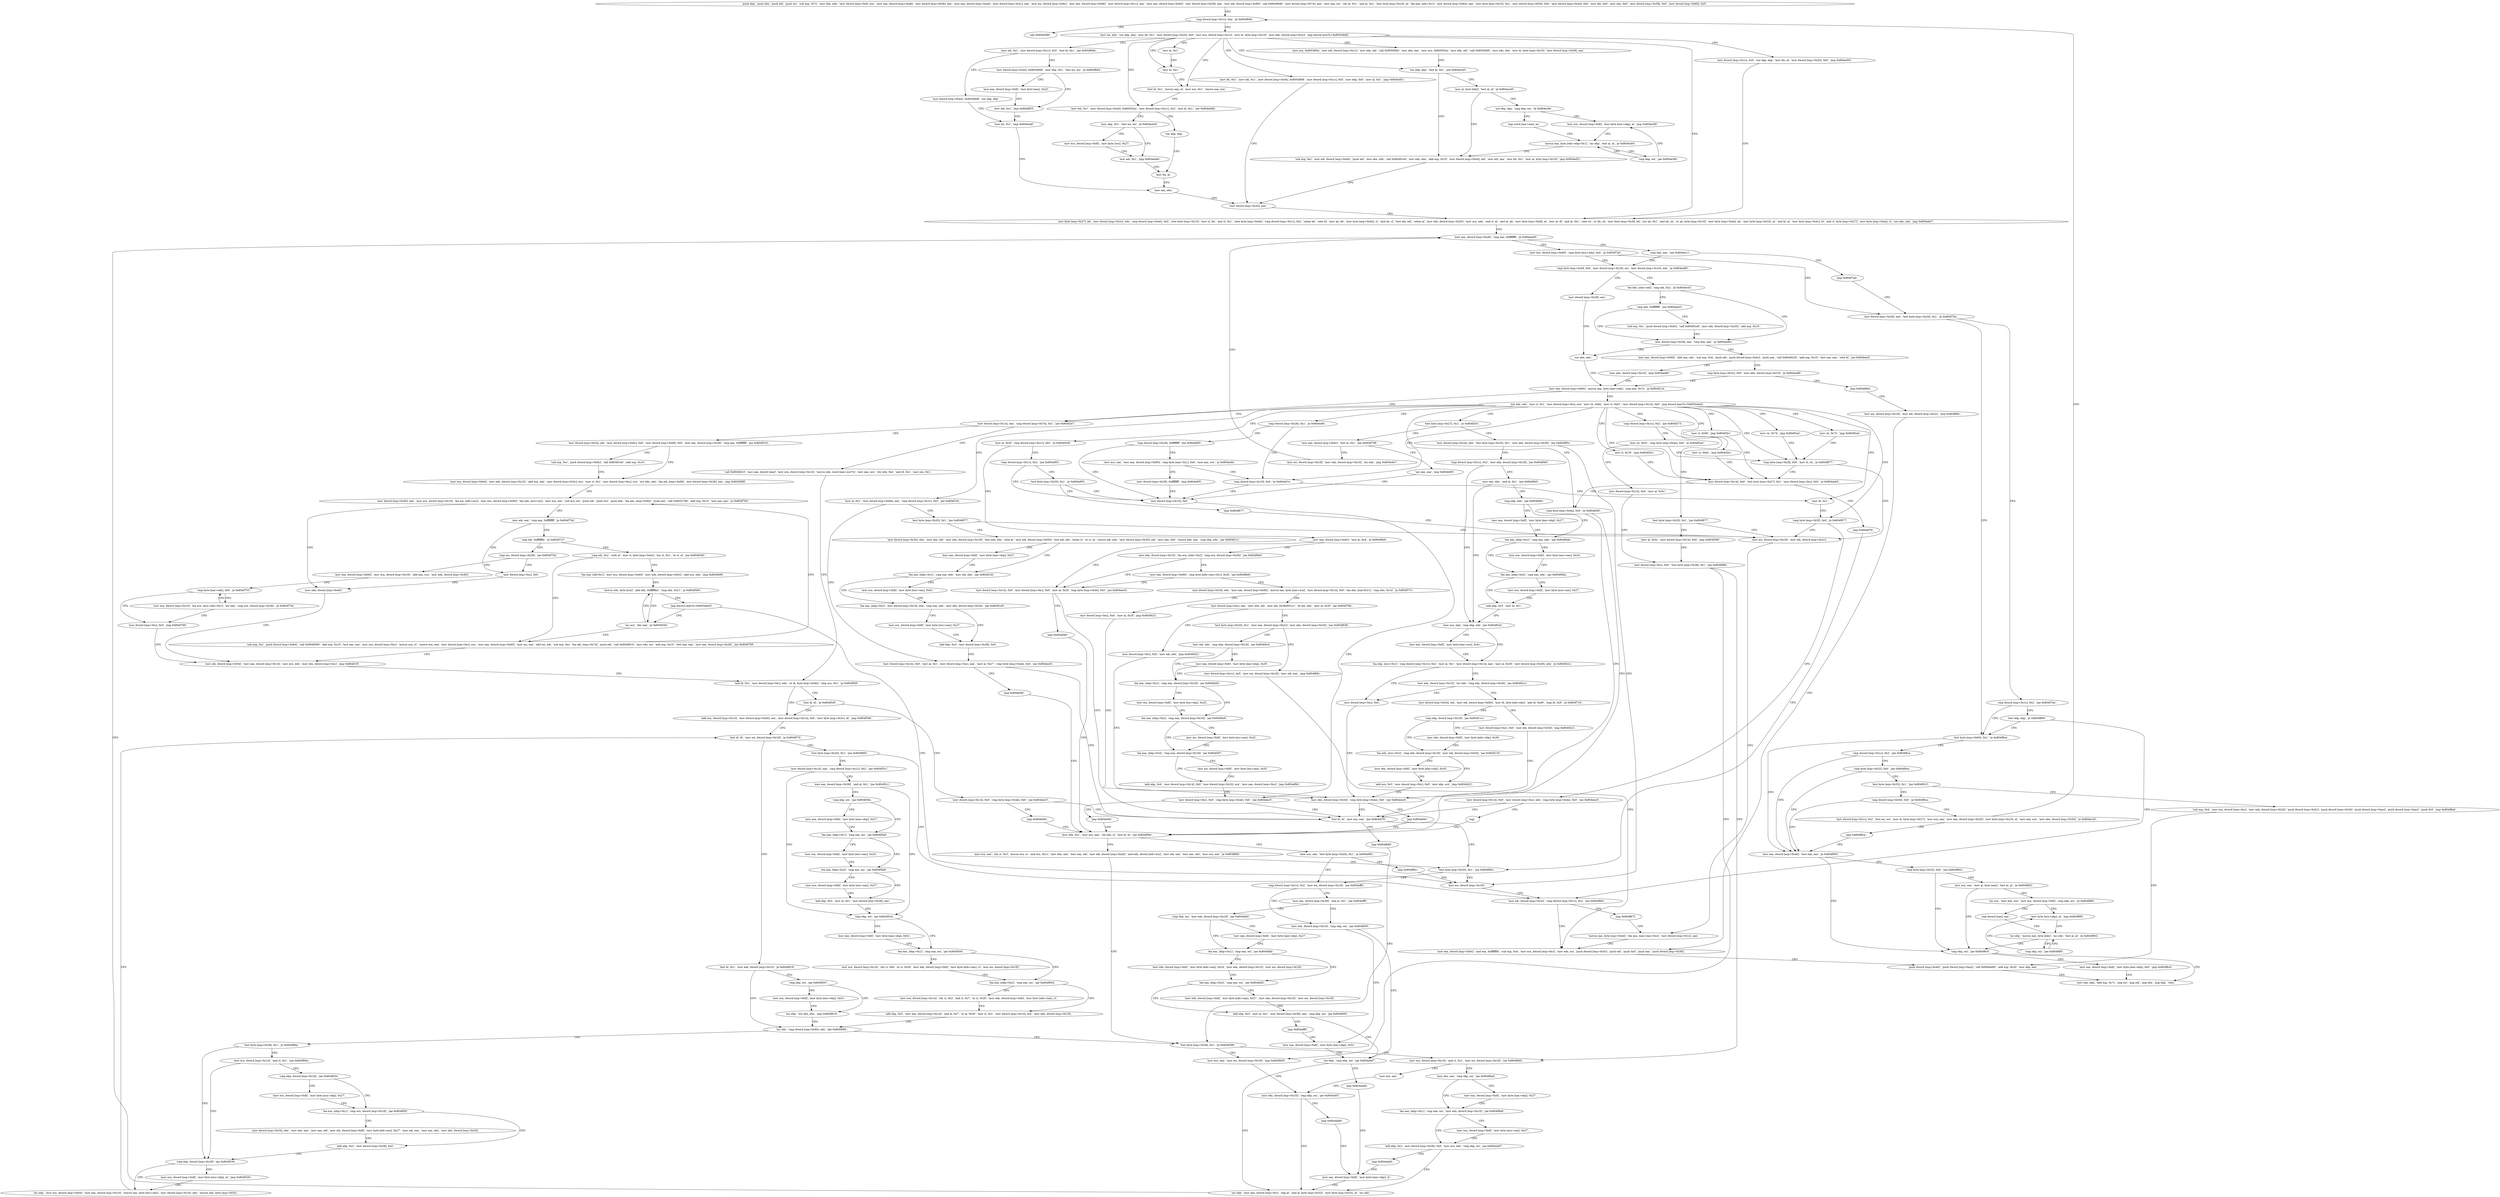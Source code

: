digraph "func" {
"134540176" [label = "'push ebp', 'push ebx', 'push edi', 'push esi', 'sub esp, 0x7c', 'mov ebx, edx', 'mov dword [esp+0x8], ecx', 'mov eax, dword [esp+0xa8]', 'mov dword [esp+0x58], eax', 'mov eax, dword [esp+0xa4]', 'mov dword [esp+0x2c], eax', 'mov esi, dword [esp+0x9c]', 'mov eax, dword [esp+0x98]', 'mov dword [esp+0x1c], eax', 'mov eax, dword [esp+0x94]', 'mov dword [esp+0x28], eax', 'mov edi, dword [esp+0x90]', 'call 0x80490d0', 'mov dword [esp+0x74], eax', 'mov eax, esi', 'shr al, 0x1', 'and al, 0x1', 'mov byte [esp+0x10], al', 'lea eax, [edi+0x1]', 'mov dword [esp+0x64], eax', 'mov byte [esp+0x33], 0x1', 'mov dword [esp+0x50], 0x0', 'mov dword [esp+0x44], 0x0', 'mov edi, 0x0', 'mov eax, 0x0', 'mov dword [esp+0x38], 0x0', 'mov dword [esp+0x60], 0x0', " ]
"134540320" [label = "'cmp dword [esp+0x1c], 0xa', 'ja 0x804f94b', " ]
"134543691" [label = "'call 0x8049380', " ]
"134540331" [label = "'mov esi, ebx', 'xor ebp, ebp', 'mov bh, 0x1', 'mov dword [esp+0x20], 0x0', 'mov ecx, dword [esp+0x1c]', 'mov bl, byte [esp+0x10]', 'mov edx, dword [esp+0x2c]', 'jmp dword [ecx*4+0x80544b8]', " ]
"134540364" [label = "'mov ecx, 0x805480a', 'mov edi, dword [esp+0x1c]', 'mov edx, edi', 'call 0x80500b0', 'mov ebx, eax', 'mov ecx, 0x805502a', 'mov edx, edi', 'call 0x80500b0', 'mov edx, ebx', 'mov bl, byte [esp+0x10]', 'mov dword [esp+0x58], eax', " ]
"134540404" [label = "'xor ebp, ebp', 'test bl, 0x1', 'jne 0x804ecb0', " ]
"134540498" [label = "'mov bh, 0x1', 'mov edi, 0x1', 'mov dword [esp+0x44], 0x8054808', 'mov dword [esp+0x1c], 0x5', 'mov ebp, 0x0', 'mov al, 0x1', 'jmp 0x804ed51', " ]
"134540530" [label = "'mov dword [esp+0x1c], 0x0', 'xor ebp, ebp', 'mov bh, al', 'mov dword [esp+0x20], 0x0', 'jmp 0x804ed55', " ]
"134540552" [label = "'mov al, 0x1', " ]
"134540554" [label = "'mov bl, 0x1', " ]
"134540556" [label = "'test bl, 0x1', 'movzx eax, al', 'mov ecx, 0x1', 'cmove eax, ecx', " ]
"134540570" [label = "'mov edi, 0x1', 'mov dword [esp+0x44], 0x805502a', 'mov dword [esp+0x1c], 0x2', 'test bl, 0x1', 'jne 0x804ed4b', " ]
"134540629" [label = "'mov byte [esp+0x27], bh', 'mov dword [esp+0x2c], edx', 'cmp dword [esp+0xa0], 0x0', 'sete byte [esp+0x10]', 'mov cl, bh', 'and cl, 0x1', 'sete byte [esp+0x4b]', 'cmp dword [esp+0x1c], 0x2', 'setne bh', 'sete bl', 'mov ah, bh', 'mov byte [esp+0x4d], cl', 'and ah, cl', 'test edi, edi', 'setne al', 'mov edx, dword [esp+0x20]', 'mov ecx, edx', 'and cl, al', 'and al, ah', 'mov byte [esp+0x4f], al', 'mov al, dl', 'and al, 0x1', 'sete ch', 'or bh, ch', 'mov byte [esp+0x3f], bh', 'xor ah, 0x1', 'and ah, ch', 'or ah, byte [esp+0x10]', 'mov byte [esp+0x4e], ah', 'mov byte [esp+0x32], al', 'and bl, al', 'mov byte [esp+0x4c], bl', 'and cl, byte [esp+0x27]', 'mov byte [esp+0x4a], cl', 'xor edx, edx', 'jmp 0x804ede7', " ]
"134543386" [label = "'mov edi, 0x1', 'mov dword [esp+0x1c], 0x5', 'test bl, 0x1', 'jne 0x804f84b', " ]
"134540464" [label = "'sub esp, 0xc', 'mov edi, dword [esp+0x64]', 'push edi', 'mov ebx, edx', 'call 0x80491e0', 'mov edx, ebx', 'add esp, 0x10', 'mov dword [esp+0x44], edi', 'mov edi, eax', 'mov bh, 0x1', 'mov al, byte [esp+0x10]', 'jmp 0x804ed51', " ]
"134540411" [label = "'mov al, byte [edx]', 'test al, al', 'je 0x804ecb0', " ]
"134540625" [label = "'mov dword [esp+0x20], eax', " ]
"134540619" [label = "'xor ebp, ebp', " ]
"134540596" [label = "'mov ebp, 0x1', 'test esi, esi', 'je 0x804ed44', " ]
"134540775" [label = "'mov eax, dword [esp+0x28]', 'cmp eax, 0xffffffff', 'je 0x804ee00', " ]
"134543435" [label = "'mov dword [esp+0x44], 0x8054808', 'xor ebp, ebp', " ]
"134543404" [label = "'mov dword [esp+0x44], 0x8054808', 'mov ebp, 0x1', 'test esi, esi', 'je 0x804f844', " ]
"134540417" [label = "'xor ebp, ebp', 'cmp ebp, esi', 'jb 0x804ec9e', " ]
"134540621" [label = "'mov bh, al', " ]
"134540612" [label = "'mov edi, 0x1', 'jmp 0x804ed4d', " ]
"134540605" [label = "'mov ecx, dword [esp+0x8]', 'mov byte [ecx], 0x27', " ]
"134540800" [label = "'mov ecx, dword [esp+0x90]', 'cmp byte [ecx+edx], 0x0', 'je 0x804f7a0', " ]
"134540784" [label = "'cmp edx, eax', 'jne 0x804ee11', " ]
"134543445" [label = "'mov bh, 0x1', 'jmp 0x804ed4f', " ]
"134543428" [label = "'mov edi, 0x1', 'jmp 0x804f855', " ]
"134543421" [label = "'mov eax, dword [esp+0x8]', 'mov byte [eax], 0x22', " ]
"134540446" [label = "'mov ecx, dword [esp+0x8]', 'mov byte [ecx+ebp], al', 'jmp 0x804ec90', " ]
"134540423" [label = "'nop word [eax+eax], ax', " ]
"134543264" [label = "'mov dword [esp+0x28], eax', 'test byte [esp+0x20], 0x1', 'je 0x804f7ba', " ]
"134540817" [label = "'cmp byte [esp+0x4f], 0x0', 'mov dword [esp+0x18], esi', 'mov dword [esp+0x10], edx', 'je 0x804ee80', " ]
"134540788" [label = "'jmp 0x804f7a0', " ]
"134540623" [label = "'mov eax, ebx', " ]
"134540432" [label = "'movzx eax, byte [edx+ebp+0x1]', 'inc ebp', 'test al, al', 'je 0x804ecb0', " ]
"134543290" [label = "'test byte [esp+0x60], 0x1', 'je 0x804f8ca', " ]
"134543275" [label = "'cmp dword [esp+0x1c], 0x2', 'jne 0x804f7ba', " ]
"134540928" [label = "'mov dword [esp+0x28], eax', " ]
"134540832" [label = "'lea ebx, [edx+edi]', 'cmp edi, 0x2', 'jb 0x804ee43', " ]
"134540442" [label = "'cmp ebp, esi', 'jae 0x804ec90', " ]
"134543562" [label = "'mov eax, dword [esp+0x44]', 'test eax, eax', 'je 0x804f902', " ]
"134543301" [label = "'cmp dword [esp+0x1c], 0x2', 'jne 0x804f8ca', " ]
"134543282" [label = "'test ebp, ebp', 'je 0x804f860', " ]
"134540932" [label = "'xor ebx, ebx', " ]
"134540867" [label = "'mov dword [esp+0x28], eax', 'cmp ebx, eax', 'ja 0x804ee84', " ]
"134540840" [label = "'cmp eax, 0xffffffff', 'jne 0x804ee43', " ]
"134543618" [label = "'cmp ebp, esi', 'jae 0x804f8c0', " ]
"134543570" [label = "'cmp byte [esp+0x32], 0x0', 'jne 0x804f902', " ]
"134543312" [label = "'cmp byte [esp+0x32], 0x0', 'jne 0x804f8ca', " ]
"134543456" [label = "'mov edi, dword [esp+0x2c]', 'cmp dword [esp+0x1c], 0x2', 'jne 0x804f88c', " ]
"134541844" [label = "'mov dword [esp+0x14], eax', 'cmp dword [esp+0x74], 0x1', 'jne 0x804f2e7', " ]
"134542055" [label = "'mov dword [esp+0x54], edi', 'mov dword [esp+0x6c], 0x0', 'mov dword [esp+0x68], 0x0', 'mov eax, dword [esp+0x28]', 'cmp eax, 0xffffffff', 'jne 0x804f316', " ]
"134541859" [label = "'call 0x8049410', 'mov eax, dword [eax]', 'mov ecx, dword [esp+0x14]', 'movzx edx, word [eax+ecx*2]', 'mov eax, ecx', 'shr edx, 0xe', 'and dl, 0x1', 'mov ecx, 0x1', " ]
"134540954" [label = "'xor edx, edx', 'mov cl, 0x1', 'mov dword [esp+0xc], ecx', 'mov ch, 0x6e', 'mov cl, 0x61', 'mov dword [esp+0x14], 0x0', 'jmp dword [eax*4+0x80544e4]', " ]
"134540981" [label = "'cmp byte [esp+0x4e], 0x0', 'je 0x804ef40', " ]
"134541013" [label = "'cmp dword [esp+0x28], 0x1', 'je 0x804eefe', " ]
"134541054" [label = "'cmp dword [esp+0x10], 0x0', 'je 0x804ef1e', " ]
"134541086" [label = "'mov dl, 0x1', " ]
"134541088" [label = "'cmp byte [esp+0x3f], 0x0', 'je 0x804f877', " ]
"134541344" [label = "'cmp dword [esp+0x1c], 0x2', 'jne 0x804f273', " ]
"134541381" [label = "'mov cl, 0x66', 'jmp 0x804f2b1', " ]
"134541388" [label = "'mov ch, 0x74', 'jmp 0x804f2a4', " ]
"134541395" [label = "'mov cl, 0x62', 'jmp 0x804f2b1', " ]
"134541402" [label = "'mov ch, 0x72', 'jmp 0x804f2a4', " ]
"134541409" [label = "'test byte [esp+0x27], 0x1', 'je 0x804f2d1', " ]
"134541637" [label = "'mov al, 0x3f', 'cmp dword [esp+0x1c], 0x5', 'je 0x804f436', " ]
"134541677" [label = "'mov cl, 0x76', 'jmp 0x804f2b1', " ]
"134541684" [label = "'mov al, 0x1', 'mov dword [esp+0x60], eax', 'cmp dword [esp+0x1c], 0x2', 'jne 0x804f1f4', " ]
"134541988" [label = "'cmp byte [esp+0x3f], 0x0', 'mov cl, ch', 'je 0x804f877', " ]
"134542001" [label = "'mov dword [esp+0x14], 0x0', 'test byte [esp+0x27], 0x1', 'mov dword [esp+0xc], 0x0', 'je 0x804eeb5', " ]
"134540875" [label = "'mov eax, dword [esp+0x90]', 'add eax, edx', 'sub esp, 0x4', 'push edi', 'push dword [esp+0x4c]', 'push eax', 'call 0x8049220', 'add esp, 0x10', 'test eax, eax', 'sete bl', 'jne 0x804eecf', " ]
"134540845" [label = "'sub esp, 0xc', 'push dword [esp+0x9c]', 'call 0x80491e0', 'mov edx, dword [esp+0x20]', 'add esp, 0x10', " ]
"134543552" [label = "'mov eax, ebp', 'add esp, 0x7c', 'pop esi', 'pop edi', 'pop ebx', 'pop ebp', 'retn', " ]
"134543622" [label = "'mov eax, dword [esp+0x8]', 'mov byte [eax+ebp], 0x0', 'jmp 0x804f8c0', " ]
"134543577" [label = "'mov ecx, eax', 'mov al, byte [eax]', 'test al, al', 'je 0x804f902', " ]
"134543323" [label = "'test byte [esp+0x33], 0x1', 'jne 0x804f910', " ]
"134543500" [label = "'mov eax, dword [esp+0x9c]', 'and eax, 0xfffffffd', 'sub esp, 0x4', 'mov ecx, dword [esp+0xc]', 'mov edx, esi', 'push dword [esp+0x5c]', 'push edi', 'push 0x0', 'push eax', 'push dword [esp+0x30]', " ]
"134543467" [label = "'jmp 0x804f87f', " ]
"134542102" [label = "'mov ecx, dword [esp+0x64]', 'mov edx, dword [esp+0x10]', 'add ecx, edx', 'mov dword [esp+0x5c], ecx', 'mov cl, 0x1', 'mov dword [esp+0xc], ecx', 'xor edx, edx', 'lea edi, [esp+0x68]', 'mov dword [esp+0x28], eax', 'jmp 0x804f388', " ]
"134542084" [label = "'sub esp, 0xc', 'push dword [esp+0x9c]', 'call 0x80491e0', 'add esp, 0x10', " ]
"134541887" [label = "'and dl, 0x1', 'mov dword [esp+0xc], edx', 'or dl, byte [esp+0x4b]', 'cmp ecx, 0x1', 'ja 0x804f50f', " ]
"134541120" [label = "'mov edx, 0x1', 'mov ecx, eax', 'shl edx, cl', 'test bl, bl', 'jne 0x804f00e', " ]
"134540992" [label = "'test bl, bl', 'mov ecx, eax', 'jne 0x804ef76', " ]
"134541020" [label = "'cmp dword [esp+0x28], 0xffffffff', 'jne 0x804ef05', " ]
"134541061" [label = "'mov dword [esp+0x14], 0x0', " ]
"134543479" [label = "'mov esi, dword [esp+0x18]', 'mov edi, dword [esp+0x2c]', " ]
"134541099" [label = "'mov dword [esp+0x14], 0x0', 'mov dword [esp+0xc], edx', 'cmp byte [esp+0x4e], 0x0', 'jne 0x804eec0', " ]
"134541939" [label = "'mov ch, 0x5c', 'cmp byte [esp+0x4a], 0x0', 'je 0x804f2a4', " ]
"134541355" [label = "'test byte [esp+0x20], 0x1', 'jne 0x804f877', " ]
"134542033" [label = "'mov eax, dword [esp+0x9c]', 'test al, 0x1', 'jne 0x804f708', " ]
"134541420" [label = "'mov dword [esp+0x34], ebx', 'test byte [esp+0x20], 0x1', 'mov ebx, dword [esp+0x38]', 'jne 0x804f85c', " ]
"134542390" [label = "'mov eax, dword [esp+0x9c]', 'test al, 0x4', 'je 0x804f6e6', " ]
"134541650" [label = "'cmp dword [esp+0x1c], 0x2', 'jne 0x804ef05', " ]
"134541812" [label = "'mov dword [esp+0x14], 0x0', 'mov al, 0x1', 'mov dword [esp+0xc], eax', 'mov al, 0x27', 'cmp byte [esp+0x4e], 0x0', 'jne 0x804eec0', " ]
"134541697" [label = "'test byte [esp+0x20], 0x1', 'jne 0x804f877', " ]
"134542028" [label = "'jmp 0x804ef76', " ]
"134540934" [label = "'mov eax, dword [esp+0x90]', 'movzx eax, byte [eax+edx]', 'cmp eax, 0x7e', 'ja 0x804f214', " ]
"134541007" [label = "'mov edx, dword [esp+0x10]', 'jmp 0x804ee86', " ]
"134540908" [label = "'cmp byte [esp+0x32], 0x0', 'mov edx, dword [esp+0x10]', 'je 0x804ee86', " ]
"134543585" [label = "'inc ecx', 'mov edx, ecx', 'mov ecx, dword [esp+0x8]', 'cmp ebp, esi', 'jb 0x804f8fd', " ]
"134543632" [label = "'sub esp, 0x4', 'mov ecx, dword [esp+0xc]', 'mov edx, dword [esp+0x54]', 'push dword [esp+0x5c]', 'push dword [esp+0x34]', 'push dword [esp+0xac]', 'push dword [esp+0xac]', 'push 0x5', 'jmp 0x804f8ab', " ]
"134543334" [label = "'cmp dword [esp+0x50], 0x0', 'je 0x804f8ca', " ]
"134543531" [label = "'push dword [esp+0x40]', 'push dword [esp+0xac]', 'call 0x804eb90', 'add esp, 0x20', 'mov ebp, eax', " ]
"134543487" [label = "'movzx eax, byte [esp+0x4d]', 'lea eax, [eax+eax+0x2]', 'mov dword [esp+0x1c], eax', " ]
"134542216" [label = "'mov dword [esp+0x40], edx', 'mov ecx, dword [esp+0x10]', 'lea esi, [edx+ecx]', 'mov ecx, dword [esp+0x90]', 'lea edx, [ecx+esi]', 'mov ecx, eax', 'sub ecx, esi', 'push edi', 'push ecx', 'push edx', 'lea eax, [esp+0x84]', 'push eax', 'call 0x8052790', 'add esp, 0x10', 'test eax, eax', 'je 0x804f765', " ]
"134542607" [label = "'add ecx, dword [esp+0x10]', 'mov dword [esp+0x40], ecx', 'mov dword [esp+0x14], 0x0', 'mov byte [esp+0x5c], dl', 'jmp 0x804f546', " ]
"134542662" [label = "'test dl, dl', 'mov esi, dword [esp+0x18]', 'je 0x804f570', " ]
"134541907" [label = "'test dl, dl', 'je 0x804f50f', " ]
"134541915" [label = "'mov dword [esp+0x14], 0x0', 'cmp byte [esp+0x4e], 0x0', 'jne 0x804eec0', " ]
"134541326" [label = "'mov ecx, eax', 'test byte [esp+0x20], 0x1', 'je 0x804ef81', " ]
"134541137" [label = "'mov ecx, eax', 'shr cl, 0x3', 'movzx ecx, cl', 'and ecx, 0x1c', 'mov ebx, eax', 'mov eax, edi', 'mov edi, dword [esp+0xa0]', 'and edx, dword [edi+ecx]', 'mov edi, eax', 'mov eax, ebx', 'mov ecx, eax', 'je 0x804f680', " ]
"134541174" [label = "'test byte [esp+0x20], 0x1', 'jne 0x804f85c', " ]
"134541002" [label = "'jmp 0x804f680', " ]
"134541027" [label = "'mov ecx, eax', 'mov eax, dword [esp+0x90]', 'cmp byte [eax+0x1], 0x0', 'mov eax, ecx', 'je 0x804eefe', " ]
"134541069" [label = "'mov dword [esp+0xc], 0x0', 'cmp byte [esp+0x4e], 0x0', 'jne 0x804eec0', " ]
"134541118" [label = "'nop', " ]
"134541948" [label = "'mov dword [esp+0x14], 0x0', 'mov al, 0x5c', " ]
"134541366" [label = "'mov al, 0x5c', 'mov dword [esp+0x14], 0x0', 'jmp 0x804f286', " ]
"134543112" [label = "'mov esi, dword [esp+0x18]', 'mov edx, dword [esp+0x10]', 'inc edx', 'jmp 0x804ede7', " ]
"134542048" [label = "'xor eax, eax', 'jmp 0x804ef05', " ]
"134543452" [label = "'mov esi, dword [esp+0x18]', " ]
"134541439" [label = "'cmp dword [esp+0x1c], 0x2', 'mov edx, dword [esp+0x18]', 'jne 0x804f0bf', " ]
"134543078" [label = "'mov dword [esp+0x14], 0x0', 'mov dword [esp+0xc], 0x0', 'mov al, 0x3f', 'cmp byte [esp+0x4e], 0x0', 'jne 0x804eec0', " ]
"134542405" [label = "'mov edx, dword [esp+0x10]', 'lea ecx, [edx+0x2]', 'cmp ecx, dword [esp+0x28]', 'jae 0x804f6e6', " ]
"134541661" [label = "'test byte [esp+0x20], 0x1', 'je 0x804ef05', " ]
"134541839" [label = "'jmp 0x804ef40', " ]
"134541708" [label = "'mov dword [esp+0x34], ebx', 'mov ebx, edi', 'mov edx, dword [esp+0x18]', 'test edx, edx', 'sete al', 'mov edi, dword [esp+0x50]', 'test edi, edi', 'setne cl', 'or cl, al', 'cmove edi, edx', 'mov dword [esp+0x50], edi', 'mov eax, 0x0', 'cmove edx, eax', 'cmp ebp, edx', 'jae 0x804f1c1', " ]
"134540919" [label = "'jmp 0x804f86d', " ]
"134543613" [label = "'mov byte [ecx+ebp], al', 'jmp 0x804f8f0', " ]
"134543596" [label = "'nop dword [eax], eax', " ]
"134543345" [label = "'mov dword [esp+0x1c], 0x2', 'test esi, esi', 'mov al, byte [esp+0x27]', 'mov ecx, eax', 'mov eax, dword [esp+0x20]', 'mov byte [esp+0x10], al', 'mov eax, ecx', 'mov ebx, dword [esp+0x50]', 'je 0x804ec20', " ]
"134543205" [label = "'mov edx, dword [esp+0x40]', " ]
"134542268" [label = "'mov edi, eax', 'cmp eax, 0xffffffff', 'je 0x804f75d', " ]
"134542704" [label = "'test byte [esp+0x20], 0x1', 'jne 0x804f860', " ]
"134542670" [label = "'test bl, 0x1', 'mov edx, dword [esp+0x10]', 'je 0x804f619', " ]
"134541934" [label = "'jmp 0x804ef40', " ]
"134541185" [label = "'cmp dword [esp+0x1c], 0x2', 'mov esi, dword [esp+0x18]', 'jne 0x804eff0', " ]
"134541339" [label = "'jmp 0x804f85c', " ]
"134542976" [label = "'test byte [esp+0x38], 0x1', 'je 0x804f299', " ]
"134541044" [label = "'mov dword [esp+0x28], 0xffffffff', 'jmp 0x804ef05', " ]
"134541084" [label = "'jmp 0x804ef40', " ]
"134541958" [label = "'mov dword [esp+0xc], 0x0', 'test byte [esp+0x38], 0x1', 'jne 0x804f68b', " ]
"134541503" [label = "'mov ecx, ebp', 'cmp ebp, edx', 'jae 0x804f0cd', " ]
"134541450" [label = "'mov eax, ebx', 'and al, 0x1', 'jne 0x804f0bf', " ]
"134543107" [label = "'jmp 0x804ef40', " ]
"134542422" [label = "'mov eax, dword [esp+0x90]', 'cmp byte [edx+eax+0x1], 0x3f', 'jne 0x804f6e6', " ]
"134541672" [label = "'jmp 0x804f877', " ]
"134541761" [label = "'lea eax, [ebp+0x1]', 'cmp eax, edx', 'mov edi, ebx', 'jae 0x804f1d2', " ]
"134541753" [label = "'mov eax, dword [esp+0x8]', 'mov byte [eax+ebp], 0x27', " ]
"134543469" [label = "'mov esi, dword [esp+0x18]', 'mov edi, dword [esp+0x2c]', 'jmp 0x804f88c', " ]
"134543600" [label = "'inc ebp', 'movzx eax, byte [edx]', 'inc edx', 'test al, al', 'je 0x804f902', " ]
"134543381" [label = "'jmp 0x804f8ca', " ]
"134543209" [label = "'mov edi, dword [esp+0x54]', 'mov eax, dword [esp+0x14]', 'mov ecx, edx', 'mov edx, dword [esp+0xc]', 'jmp 0x804f23f', " ]
"134543197" [label = "'mov dword [esp+0xc], 0x0', " ]
"134542279" [label = "'cmp edi, 0xfffffffe', 'je 0x804f727', " ]
"134542715" [label = "'mov dword [esp+0x14], eax', 'cmp dword [esp+0x1c], 0x2', 'jne 0x804f5c1', " ]
"134542873" [label = "'inc edx', 'cmp dword [esp+0x40], edx', 'jbe 0x804f680', " ]
"134542683" [label = "'cmp ebp, esi', 'jae 0x804f567', " ]
"134541296" [label = "'mov edx, dword [esp+0x10]', 'cmp ebp, esi', 'jae 0x804f000', " ]
"134541196" [label = "'mov eax, dword [esp+0x38]', 'and al, 0x1', 'jne 0x804eff0', " ]
"134541977" [label = "'mov ecx, eax', 'mov esi, dword [esp+0x18]', 'jmp 0x804f6d5', " ]
"134542987" [label = "'mov ecx, dword [esp+0x14]', 'and cl, 0x1', 'mov esi, dword [esp+0x18]', 'jne 0x804f6d3', " ]
"134543059" [label = "'mov ecx, eax', " ]
"134543000" [label = "'mov ebx, eax', 'cmp ebp, esi', 'jae 0x804f6a6', " ]
"134543061" [label = "'mov edx, dword [esp+0x10]', 'cmp ebp, esi', 'jae 0x804edd7', " ]
"134541517" [label = "'lea ebp, [ecx+0x1]', 'cmp dword [esp+0x1c], 0x2', 'mov al, 0x1', 'mov dword [esp+0x14], eax', 'mov al, 0x30', 'mov dword [esp+0x38], ebx', 'je 0x804f41a', " ]
"134541509" [label = "'mov eax, dword [esp+0x8]', 'mov byte [eax+ecx], 0x5c', " ]
"134541456" [label = "'cmp ebp, edx', 'jae 0x804f09c', " ]
"134542440" [label = "'mov dword [esp+0x34], ebx', 'mov eax, dword [esp+0x90]', 'movsx eax, byte [eax+ecx]', 'mov dword [esp+0x14], 0x0', 'lea ebx, [eax-0x21]', 'cmp ebx, 0x1d', 'ja 0x804f77c', " ]
"134541778" [label = "'lea eax, [ebp+0x2]', 'mov dword [esp+0x18], edx', 'cmp eax, edx', 'mov ebx, dword [esp+0x34]', 'jae 0x804f1e9', " ]
"134541770" [label = "'mov ecx, dword [esp+0x8]', 'mov byte [ecx+eax], 0x5c', " ]
"134543609" [label = "'cmp ebp, esi', 'jae 0x804f8f0', " ]
"134543143" [label = "'cmp esi, dword [esp+0x28]', 'jae 0x804f75d', " ]
"134542288" [label = "'cmp edi, 0x2', 'setb al', 'mov cl, byte [esp+0x4c]', 'xor cl, 0x1', 'or cl, al', 'jne 0x804f340', " ]
"134542785" [label = "'cmp ebp, esi', 'jae 0x804f5cd', " ]
"134542726" [label = "'mov eax, dword [esp+0x38]', 'and al, 0x1', 'jne 0x804f5c1', " ]
"134542880" [label = "'test byte [esp+0x38], 0x1', 'je 0x804f66a', " ]
"134542695" [label = "'inc ebp', 'xor ebx, ebx', 'jmp 0x804f619', " ]
"134542687" [label = "'mov ecx, dword [esp+0x8]', 'mov byte [ecx+ebp], 0x5c', " ]
"134541312" [label = "'inc ebp', 'cmp ebp, esi', 'jae 0x804edd7', " ]
"134541304" [label = "'mov eax, dword [esp+0x8]', 'mov byte [eax+ebp], 0x5c', " ]
"134541204" [label = "'cmp ebp, esi', 'mov edx, dword [esp+0x10]', 'jae 0x804efa4', " ]
"134543014" [label = "'lea eax, [ebp+0x1]', 'cmp eax, esi', 'mov edx, dword [esp+0x10]', 'jae 0x804f6b9', " ]
"134543006" [label = "'mov eax, dword [esp+0x8]', 'mov byte [eax+ebp], 0x27', " ]
"134540759" [label = "'inc ebp', 'mov eax, dword [esp+0xc]', 'neg al', 'and al, byte [esp+0x33]', 'mov byte [esp+0x33], al', 'inc edx', " ]
"134543073" [label = "'jmp 0x804edd0', " ]
"134542362" [label = "'mov dword [esp+0xc], 0x0', " ]
"134541543" [label = "'mov edx, dword [esp+0x10]', 'inc edx', 'cmp edx, dword [esp+0x28]', 'jae 0x804f41a', " ]
"134541468" [label = "'lea eax, [ebp+0x1]', 'cmp eax, edx', 'jae 0x804f0ab', " ]
"134541460" [label = "'mov eax, dword [esp+0x8]', 'mov byte [eax+ebp], 0x27', " ]
"134543228" [label = "'mov dword [esp+0xc], 0x0', 'mov al, 0x3f', 'jmp 0x804f422', " ]
"134542475" [label = "'mov dword [esp+0xc], eax', 'mov edx, edi', 'mov edi, 0x380051c1', 'bt edi, ebx', 'mov al, 0x3f', 'jae 0x804f78b', " ]
"134541801" [label = "'add ebp, 0x3', 'mov dword [esp+0x38], 0x0', " ]
"134541793" [label = "'mov ecx, dword [esp+0x8]', 'mov byte [ecx+eax], 0x27', " ]
"134543149" [label = "'mov eax, dword [esp+0x90]', 'mov ecx, dword [esp+0x10]', 'add eax, ecx', 'mov edx, dword [esp+0x40]', " ]
"134542144" [label = "'sub esp, 0xc', 'push dword [esp+0x84]', 'call 0x8049090', 'add esp, 0x10', 'test eax, eax', 'mov ecx, dword [esp+0xc]', 'movzx ecx, cl', 'cmove ecx, eax', 'mov dword [esp+0xc], ecx', 'mov eax, dword [esp+0x40]', 'mov esi, eax', 'add esi, edi', 'sub esp, 0xc', 'lea edi, [esp+0x74]', 'push edi', 'call 0x8049010', 'mov edx, esi', 'add esp, 0x10', 'test eax, eax', 'mov eax, dword [esp+0x28]', 'jne 0x804f769', " ]
"134542309" [label = "'lea eax, [edi-0x1]', 'mov ecx, dword [esp+0x40]', 'mov edx, dword [esp+0x5c]', 'add ecx, edx', 'jmp 0x804f408', " ]
"134542797" [label = "'lea eax, [ebp+0x1]', 'cmp eax, esi', 'jae 0x804f5e9', " ]
"134542789" [label = "'mov eax, dword [esp+0x8]', 'mov byte [eax+ebp], 0x5c', " ]
"134542734" [label = "'cmp ebp, esi', 'jae 0x804f59a', " ]
"134542954" [label = "'cmp ebp, dword [esp+0x18]', 'jae 0x804f530', " ]
"134542887" [label = "'mov ecx, dword [esp+0x14]', 'and cl, 0x1', 'jne 0x804f66a', " ]
"134541321" [label = "'jmp 0x804edd0', " ]
"134541220" [label = "'lea eax, [ebp+0x1]', 'cmp eax, esi', 'jae 0x804efbb', " ]
"134541212" [label = "'mov eax, dword [esp+0x8]', 'mov byte [eax+ebp], 0x27', " ]
"134540752" [label = "'mov eax, dword [esp+0x8]', 'mov byte [eax+ebp], cl', " ]
"134543033" [label = "'add ebp, 0x2', 'mov dword [esp+0x38], 0x0', 'mov ecx, ebx', 'cmp ebp, esi', 'jae 0x804edd7', " ]
"134543025" [label = "'mov ecx, dword [esp+0x8]', 'mov byte [ecx+eax], 0x27', " ]
"134542370" [label = "'mov ebx, dword [esp+0x34]', 'cmp byte [esp+0x4e], 0x0', 'jne 0x804eec0', " ]
"134541558" [label = "'mov dword [esp+0x54], edi', 'mov edi, dword [esp+0x90]', 'mov dl, byte [edi+edx]', 'add dl, 0xd0', 'cmp dl, 0x9', 'ja 0x804f716', " ]
"134541483" [label = "'lea eax, [ebp+0x2]', 'cmp eax, edx', 'jae 0x804f0ba', " ]
"134541475" [label = "'mov ecx, dword [esp+0x8]', 'mov byte [ecx+eax], 0x24', " ]
"134543243" [label = "'mov dword [esp+0xc], 0x0', 'mov edi, edx', 'jmp 0x804f422', " ]
"134542497" [label = "'test byte [esp+0x20], 0x1', 'mov eax, dword [esp+0x2c]', 'mov ebx, dword [esp+0x34]', 'jne 0x804f938', " ]
"134543166" [label = "'cmp byte [eax+edx], 0x0', 'je 0x804f753', " ]
"134542344" [label = "'movsx edx, byte [ecx]', 'add edx, 0xffffffa5', 'cmp edx, 0x21', 'ja 0x804f400', " ]
"134542825" [label = "'lea eax, [ebp+0x2]', 'cmp eax, esi', 'jae 0x804f604', " ]
"134542804" [label = "'mov ecx, dword [esp+0x14]', 'shr cl, 0x6', 'or cl, 0x30', 'mov edx, dword [esp+0x8]', 'mov byte [edx+eax], cl', 'mov esi, dword [esp+0x18]', " ]
"134542746" [label = "'lea eax, [ebp+0x1]', 'cmp eax, esi', 'jae 0x804f5a9', " ]
"134542738" [label = "'mov eax, dword [esp+0x8]', 'mov byte [eax+ebp], 0x27', " ]
"134542640" [label = "'inc ebp', 'mov ecx, dword [esp+0x64]', 'mov eax, dword [esp+0x10]', 'movzx eax, byte [ecx+eax]', 'mov dword [esp+0x10], edx', 'movzx edx, byte [esp+0x5c]', " ]
"134542964" [label = "'mov ecx, dword [esp+0x8]', 'mov byte [ecx+ebp], al', 'jmp 0x804f530', " ]
"134542896" [label = "'cmp ebp, dword [esp+0x18]', 'jae 0x804f63e', " ]
"134541243" [label = "'lea eax, [ebp+0x2]', 'cmp eax, esi', 'jae 0x804efd2', " ]
"134541227" [label = "'mov edx, dword [esp+0x8]', 'mov byte [edx+eax], 0x24', 'mov edx, dword [esp+0x10]', 'mov esi, dword [esp+0x18]', " ]
"134543054" [label = "'jmp 0x804edd0', " ]
"134542385" [label = "'jmp 0x804ef40', " ]
"134543126" [label = "'mov dword [esp+0xc], 0x0', 'mov edi, dword [esp+0x54]', 'jmp 0x804f422', " ]
"134541584" [label = "'cmp ebp, dword [esp+0x18]', 'jae 0x804f11e', " ]
"134541498" [label = "'add ebp, 0x3', 'mov bl, 0x1', " ]
"134541490" [label = "'mov ecx, dword [esp+0x8]', 'mov byte [ecx+eax], 0x27', " ]
"134543672" [label = "'mov dword [esp+0x1c], 0x5', 'mov esi, dword [esp+0x18]', 'mov edi, eax', 'jmp 0x804f88c', " ]
"134542516" [label = "'mov edi, edx', 'cmp ebp, dword [esp+0x18]', 'jae 0x804f4c4', " ]
"134543187" [label = "'mov dword [esp+0xc], 0x0', 'jmp 0x804f769', " ]
"134543172" [label = "'mov ecx, dword [esp+0x10]', 'lea ecx, [ecx+edx+0x1]', 'inc edx', 'cmp ecx, dword [esp+0x28]', 'jb 0x804f73e', " ]
"134542336" [label = "'inc ecx', 'dec eax', 'je 0x804f340', " ]
"134542355" [label = "'jmp dword [edx*4+0x80546e0]', " ]
"134542852" [label = "'add ebp, 0x3', 'mov eax, dword [esp+0x14]', 'and al, 0x7', 'or al, 0x30', 'mov cl, 0x1', 'mov dword [esp+0x14], ecx', 'mov edx, dword [esp+0x10]', " ]
"134542832" [label = "'mov ecx, dword [esp+0x14]', 'shr cl, 0x3', 'and cl, 0x7', 'or cl, 0x30', 'mov edx, dword [esp+0x8]', 'mov byte [edx+eax], cl', " ]
"134542761" [label = "'lea eax, [ebp+0x2]', 'cmp eax, esi', 'jae 0x804f5b8', " ]
"134542753" [label = "'mov ecx, dword [esp+0x8]', 'mov byte [ecx+eax], 0x24', " ]
"134542910" [label = "'lea ecx, [ebp+0x1]', 'cmp ecx, dword [esp+0x18]', 'jae 0x804f65f', " ]
"134542902" [label = "'mov ecx, dword [esp+0x8]', 'mov byte [ecx+ebp], 0x27', " ]
"134541266" [label = "'add ebp, 0x3', 'mov al, 0x1', 'mov dword [esp+0x38], eax', 'cmp ebp, esi', 'jae 0x804f000', " ]
"134541250" [label = "'mov edx, dword [esp+0x8]', 'mov byte [edx+eax], 0x27', 'mov edx, dword [esp+0x10]', 'mov esi, dword [esp+0x18]', " ]
"134541598" [label = "'lea edx, [ecx+0x2]', 'cmp edx, dword [esp+0x18]', 'mov edi, dword [esp+0x54]', 'jae 0x804f133', " ]
"134541590" [label = "'mov edx, dword [esp+0x8]', 'mov byte [edx+ebp], 0x30', " ]
"134542532" [label = "'lea eax, [ebp+0x1]', 'cmp eax, dword [esp+0x18]', 'jae 0x804f4d5', " ]
"134542524" [label = "'mov eax, dword [esp+0x8]', 'mov byte [eax+ebp], 0x3f', " ]
"134542776" [label = "'add ebp, 0x3', 'mov al, 0x1', 'mov dword [esp+0x38], eax', " ]
"134542768" [label = "'mov ecx, dword [esp+0x8]', 'mov byte [ecx+eax], 0x27', " ]
"134542943" [label = "'add ebp, 0x2', 'mov dword [esp+0x38], 0x0', " ]
"134542919" [label = "'mov dword [esp+0x34], ebx', 'mov ebx, eax', 'mov eax, edi', 'mov edi, dword [esp+0x8]', 'mov byte [edi+ecx], 0x27', 'mov edi, eax', 'mov eax, ebx', 'mov ebx, dword [esp+0x34]', " ]
"134541279" [label = "'jmp 0x804eff8', " ]
"134541619" [label = "'add ecx, 0x3', 'mov dword [esp+0xc], 0x0', 'mov ebp, ecx', 'jmp 0x804f422', " ]
"134541611" [label = "'mov ebx, dword [esp+0x8]', 'mov byte [ebx+edx], 0x30', " ]
"134542549" [label = "'lea eax, [ebp+0x2]', 'cmp eax, dword [esp+0x18]', 'jae 0x804f4e6', " ]
"134542541" [label = "'mov esi, dword [esp+0x8]', 'mov byte [esi+eax], 0x22', " ]
"134542566" [label = "'lea eax, [ebp+0x3]', 'cmp eax, dword [esp+0x18]', 'jae 0x804f4f7', " ]
"134542558" [label = "'mov esi, dword [esp+0x8]', 'mov byte [esi+eax], 0x22', " ]
"134542583" [label = "'add ebp, 0x4', 'mov dword [esp+0x14], 0x0', 'mov dword [esp+0x10], ecx', 'mov eax, dword [esp+0xc]', 'jmp 0x804ef0d', " ]
"134542575" [label = "'mov esi, dword [esp+0x8]', 'mov byte [esi+eax], 0x3f', " ]
"134540176" -> "134540320" [ label = "CFG" ]
"134540320" -> "134543691" [ label = "CFG" ]
"134540320" -> "134540331" [ label = "CFG" ]
"134540331" -> "134540364" [ label = "CFG" ]
"134540331" -> "134540404" [ label = "CFG" ]
"134540331" -> "134540498" [ label = "CFG" ]
"134540331" -> "134540530" [ label = "CFG" ]
"134540331" -> "134540552" [ label = "CFG" ]
"134540331" -> "134540554" [ label = "CFG" ]
"134540331" -> "134540556" [ label = "CFG" ]
"134540331" -> "134540570" [ label = "CFG" ]
"134540331" -> "134540629" [ label = "CFG" ]
"134540331" -> "134543386" [ label = "CFG" ]
"134540364" -> "134540404" [ label = "CFG" ]
"134540404" -> "134540464" [ label = "CFG" ]
"134540404" -> "134540411" [ label = "CFG" ]
"134540498" -> "134540625" [ label = "CFG" ]
"134540530" -> "134540629" [ label = "CFG" ]
"134540552" -> "134540554" [ label = "CFG" ]
"134540554" -> "134540556" [ label = "CFG" ]
"134540556" -> "134540570" [ label = "CFG" ]
"134540570" -> "134540619" [ label = "CFG" ]
"134540570" -> "134540596" [ label = "CFG" ]
"134540629" -> "134540775" [ label = "CFG" ]
"134543386" -> "134543435" [ label = "CFG" ]
"134543386" -> "134543404" [ label = "CFG" ]
"134540464" -> "134540625" [ label = "CFG" ]
"134540411" -> "134540464" [ label = "CFG" ]
"134540411" -> "134540417" [ label = "CFG" ]
"134540625" -> "134540629" [ label = "CFG" ]
"134540619" -> "134540621" [ label = "CFG" ]
"134540596" -> "134540612" [ label = "CFG" ]
"134540596" -> "134540605" [ label = "CFG" ]
"134540775" -> "134540800" [ label = "CFG" ]
"134540775" -> "134540784" [ label = "CFG" ]
"134543435" -> "134543445" [ label = "CFG" ]
"134543404" -> "134543428" [ label = "CFG" ]
"134543404" -> "134543421" [ label = "CFG" ]
"134540417" -> "134540446" [ label = "CFG" ]
"134540417" -> "134540423" [ label = "CFG" ]
"134540621" -> "134540623" [ label = "CFG" ]
"134540612" -> "134540621" [ label = "CFG" ]
"134540605" -> "134540612" [ label = "CFG" ]
"134540800" -> "134543264" [ label = "CFG" ]
"134540800" -> "134540817" [ label = "CFG" ]
"134540784" -> "134540817" [ label = "CFG" ]
"134540784" -> "134540788" [ label = "CFG" ]
"134543445" -> "134540623" [ label = "CFG" ]
"134543428" -> "134543445" [ label = "CFG" ]
"134543421" -> "134543428" [ label = "CFG" ]
"134540446" -> "134540432" [ label = "CFG" ]
"134540423" -> "134540432" [ label = "CFG" ]
"134543264" -> "134543290" [ label = "CFG" ]
"134543264" -> "134543275" [ label = "CFG" ]
"134540817" -> "134540928" [ label = "CFG" ]
"134540817" -> "134540832" [ label = "CFG" ]
"134540788" -> "134543264" [ label = "CFG" ]
"134540623" -> "134540625" [ label = "CFG" ]
"134540432" -> "134540464" [ label = "CFG" ]
"134540432" -> "134540442" [ label = "CFG" ]
"134543290" -> "134543562" [ label = "CFG" ]
"134543290" -> "134543301" [ label = "CFG" ]
"134543275" -> "134543290" [ label = "CFG" ]
"134543275" -> "134543282" [ label = "CFG" ]
"134540928" -> "134540932" [ label = "CFG" ]
"134540832" -> "134540867" [ label = "CFG" ]
"134540832" -> "134540840" [ label = "CFG" ]
"134540442" -> "134540432" [ label = "CFG" ]
"134540442" -> "134540446" [ label = "CFG" ]
"134543562" -> "134543618" [ label = "CFG" ]
"134543562" -> "134543570" [ label = "CFG" ]
"134543301" -> "134543562" [ label = "CFG" ]
"134543301" -> "134543312" [ label = "CFG" ]
"134543282" -> "134543456" [ label = "CFG" ]
"134543282" -> "134543290" [ label = "CFG" ]
"134540932" -> "134540934" [ label = "CFG" ]
"134540867" -> "134540932" [ label = "CFG" ]
"134540867" -> "134540875" [ label = "CFG" ]
"134540840" -> "134540867" [ label = "CFG" ]
"134540840" -> "134540845" [ label = "CFG" ]
"134543618" -> "134543552" [ label = "CFG" ]
"134543618" -> "134543622" [ label = "CFG" ]
"134543570" -> "134543618" [ label = "CFG" ]
"134543570" -> "134543577" [ label = "CFG" ]
"134543312" -> "134543562" [ label = "CFG" ]
"134543312" -> "134543323" [ label = "CFG" ]
"134543456" -> "134543500" [ label = "CFG" ]
"134543456" -> "134543467" [ label = "CFG" ]
"134541844" -> "134542055" [ label = "CFG" ]
"134541844" -> "134541859" [ label = "CFG" ]
"134542055" -> "134542102" [ label = "CFG" ]
"134542055" -> "134542084" [ label = "CFG" ]
"134541859" -> "134541887" [ label = "CFG" ]
"134540954" -> "134540981" [ label = "CFG" ]
"134540954" -> "134541013" [ label = "CFG" ]
"134540954" -> "134541054" [ label = "CFG" ]
"134540954" -> "134541086" [ label = "CFG" ]
"134540954" -> "134541088" [ label = "CFG" ]
"134540954" -> "134541344" [ label = "CFG" ]
"134540954" -> "134541381" [ label = "CFG" ]
"134540954" -> "134541388" [ label = "CFG" ]
"134540954" -> "134541395" [ label = "CFG" ]
"134540954" -> "134541402" [ label = "CFG" ]
"134540954" -> "134541409" [ label = "CFG" ]
"134540954" -> "134541637" [ label = "CFG" ]
"134540954" -> "134541677" [ label = "CFG" ]
"134540954" -> "134541684" [ label = "CFG" ]
"134540954" -> "134541844" [ label = "CFG" ]
"134540954" -> "134541988" [ label = "CFG" ]
"134540954" -> "134542001" [ label = "CFG" ]
"134540981" -> "134541120" [ label = "CFG" ]
"134540981" -> "134540992" [ label = "CFG" ]
"134541013" -> "134541054" [ label = "CFG" ]
"134541013" -> "134541020" [ label = "CFG" ]
"134541054" -> "134541086" [ label = "CFG" ]
"134541054" -> "134541061" [ label = "CFG" ]
"134541086" -> "134541088" [ label = "CFG" ]
"134541088" -> "134543479" [ label = "CFG" ]
"134541088" -> "134541099" [ label = "CFG" ]
"134541344" -> "134541939" [ label = "CFG" ]
"134541344" -> "134541355" [ label = "CFG" ]
"134541381" -> "134542001" [ label = "CFG" ]
"134541388" -> "134541988" [ label = "CFG" ]
"134541395" -> "134542001" [ label = "CFG" ]
"134541402" -> "134541988" [ label = "CFG" ]
"134541409" -> "134542033" [ label = "CFG" ]
"134541409" -> "134541420" [ label = "CFG" ]
"134541637" -> "134542390" [ label = "CFG" ]
"134541637" -> "134541650" [ label = "CFG" ]
"134541677" -> "134542001" [ label = "CFG" ]
"134541684" -> "134541812" [ label = "CFG" ]
"134541684" -> "134541697" [ label = "CFG" ]
"134541988" -> "134543479" [ label = "CFG" ]
"134541988" -> "134542001" [ label = "CFG" ]
"134542001" -> "134540981" [ label = "CFG" ]
"134542001" -> "134542028" [ label = "CFG" ]
"134540875" -> "134541007" [ label = "CFG" ]
"134540875" -> "134540908" [ label = "CFG" ]
"134540845" -> "134540867" [ label = "CFG" ]
"134543622" -> "134543552" [ label = "CFG" ]
"134543577" -> "134543618" [ label = "CFG" ]
"134543577" -> "134543585" [ label = "CFG" ]
"134543323" -> "134543632" [ label = "CFG" ]
"134543323" -> "134543334" [ label = "CFG" ]
"134543500" -> "134543531" [ label = "CFG" ]
"134543467" -> "134543487" [ label = "CFG" ]
"134542102" -> "134542216" [ label = "CFG" ]
"134542084" -> "134542102" [ label = "CFG" ]
"134541887" -> "134542607" [ label = "CFG" ]
"134541887" -> "134541907" [ label = "CFG" ]
"134541120" -> "134541326" [ label = "CFG" ]
"134541120" -> "134541137" [ label = "CFG" ]
"134540992" -> "134541174" [ label = "CFG" ]
"134540992" -> "134541002" [ label = "CFG" ]
"134541020" -> "134541061" [ label = "CFG" ]
"134541020" -> "134541027" [ label = "CFG" ]
"134541061" -> "134541069" [ label = "CFG" ]
"134543479" -> "134543487" [ label = "CFG" ]
"134541099" -> "134540992" [ label = "CFG" ]
"134541099" -> "134541118" [ label = "CFG" ]
"134541939" -> "134541988" [ label = "CFG" ]
"134541939" -> "134541948" [ label = "CFG" ]
"134541355" -> "134543479" [ label = "CFG" ]
"134541355" -> "134541366" [ label = "CFG" ]
"134542033" -> "134543112" [ label = "CFG" ]
"134542033" -> "134542048" [ label = "CFG" ]
"134541420" -> "134543452" [ label = "CFG" ]
"134541420" -> "134541439" [ label = "CFG" ]
"134542390" -> "134543078" [ label = "CFG" ]
"134542390" -> "134542405" [ label = "CFG" ]
"134541650" -> "134541061" [ label = "CFG" ]
"134541650" -> "134541661" [ label = "CFG" ]
"134541812" -> "134540992" [ label = "CFG" ]
"134541812" -> "134541839" [ label = "CFG" ]
"134541697" -> "134543479" [ label = "CFG" ]
"134541697" -> "134541708" [ label = "CFG" ]
"134542028" -> "134541174" [ label = "CFG" ]
"134540934" -> "134541844" [ label = "CFG" ]
"134540934" -> "134540954" [ label = "CFG" ]
"134541007" -> "134540934" [ label = "CFG" ]
"134540908" -> "134540934" [ label = "CFG" ]
"134540908" -> "134540919" [ label = "CFG" ]
"134543585" -> "134543613" [ label = "CFG" ]
"134543585" -> "134543596" [ label = "CFG" ]
"134543632" -> "134543531" [ label = "CFG" ]
"134543334" -> "134543562" [ label = "CFG" ]
"134543334" -> "134543345" [ label = "CFG" ]
"134543531" -> "134543552" [ label = "CFG" ]
"134543487" -> "134543500" [ label = "CFG" ]
"134542216" -> "134543205" [ label = "CFG" ]
"134542216" -> "134542268" [ label = "CFG" ]
"134542607" -> "134542662" [ label = "CFG" ]
"134542662" -> "134542704" [ label = "CFG" ]
"134542662" -> "134542670" [ label = "CFG" ]
"134541907" -> "134542607" [ label = "CFG" ]
"134541907" -> "134541915" [ label = "CFG" ]
"134541915" -> "134540992" [ label = "CFG" ]
"134541915" -> "134541934" [ label = "CFG" ]
"134541326" -> "134541185" [ label = "CFG" ]
"134541326" -> "134541339" [ label = "CFG" ]
"134541137" -> "134542976" [ label = "CFG" ]
"134541137" -> "134541174" [ label = "CFG" ]
"134541174" -> "134543452" [ label = "CFG" ]
"134541174" -> "134541185" [ label = "CFG" ]
"134541002" -> "134542976" [ label = "CFG" ]
"134541027" -> "134541054" [ label = "CFG" ]
"134541027" -> "134541044" [ label = "CFG" ]
"134541069" -> "134540992" [ label = "CFG" ]
"134541069" -> "134541084" [ label = "CFG" ]
"134541118" -> "134541120" [ label = "CFG" ]
"134541948" -> "134541958" [ label = "CFG" ]
"134541366" -> "134541958" [ label = "CFG" ]
"134543112" -> "134540775" [ label = "CFG" ]
"134542048" -> "134541061" [ label = "CFG" ]
"134543452" -> "134543456" [ label = "CFG" ]
"134541439" -> "134541503" [ label = "CFG" ]
"134541439" -> "134541450" [ label = "CFG" ]
"134543078" -> "134540992" [ label = "CFG" ]
"134543078" -> "134543107" [ label = "CFG" ]
"134542405" -> "134543078" [ label = "CFG" ]
"134542405" -> "134542422" [ label = "CFG" ]
"134541661" -> "134541061" [ label = "CFG" ]
"134541661" -> "134541672" [ label = "CFG" ]
"134541839" -> "134541120" [ label = "CFG" ]
"134541708" -> "134541761" [ label = "CFG" ]
"134541708" -> "134541753" [ label = "CFG" ]
"134540919" -> "134543469" [ label = "CFG" ]
"134543613" -> "134543600" [ label = "CFG" ]
"134543596" -> "134543600" [ label = "CFG" ]
"134543345" -> "134540320" [ label = "CFG" ]
"134543345" -> "134543381" [ label = "CFG" ]
"134543205" -> "134543209" [ label = "CFG" ]
"134542268" -> "134543197" [ label = "CFG" ]
"134542268" -> "134542279" [ label = "CFG" ]
"134542704" -> "134543456" [ label = "CFG" ]
"134542704" -> "134542715" [ label = "CFG" ]
"134542670" -> "134542873" [ label = "CFG" ]
"134542670" -> "134542683" [ label = "CFG" ]
"134541934" -> "134541120" [ label = "CFG" ]
"134541185" -> "134541296" [ label = "CFG" ]
"134541185" -> "134541196" [ label = "CFG" ]
"134541339" -> "134543452" [ label = "CFG" ]
"134542976" -> "134541977" [ label = "CFG" ]
"134542976" -> "134542987" [ label = "CFG" ]
"134541044" -> "134541061" [ label = "CFG" ]
"134541084" -> "134541120" [ label = "CFG" ]
"134541958" -> "134542987" [ label = "CFG" ]
"134541958" -> "134541977" [ label = "CFG" ]
"134541503" -> "134541517" [ label = "CFG" ]
"134541503" -> "134541509" [ label = "CFG" ]
"134541450" -> "134541503" [ label = "CFG" ]
"134541450" -> "134541456" [ label = "CFG" ]
"134543107" -> "134541120" [ label = "CFG" ]
"134542422" -> "134543078" [ label = "CFG" ]
"134542422" -> "134542440" [ label = "CFG" ]
"134541672" -> "134543479" [ label = "CFG" ]
"134541761" -> "134541778" [ label = "CFG" ]
"134541761" -> "134541770" [ label = "CFG" ]
"134541753" -> "134541761" [ label = "CFG" ]
"134543469" -> "134543500" [ label = "CFG" ]
"134543600" -> "134543618" [ label = "CFG" ]
"134543600" -> "134543609" [ label = "CFG" ]
"134543381" -> "134543562" [ label = "CFG" ]
"134543209" -> "134541887" [ label = "CFG" ]
"134543197" -> "134543205" [ label = "CFG" ]
"134542279" -> "134543143" [ label = "CFG" ]
"134542279" -> "134542288" [ label = "CFG" ]
"134542715" -> "134542785" [ label = "CFG" ]
"134542715" -> "134542726" [ label = "CFG" ]
"134542873" -> "134542976" [ label = "CFG" ]
"134542873" -> "134542880" [ label = "CFG" ]
"134542683" -> "134542695" [ label = "CFG" ]
"134542683" -> "134542687" [ label = "CFG" ]
"134541296" -> "134541312" [ label = "CFG" ]
"134541296" -> "134541304" [ label = "CFG" ]
"134541196" -> "134541296" [ label = "CFG" ]
"134541196" -> "134541204" [ label = "CFG" ]
"134541977" -> "134543061" [ label = "CFG" ]
"134542987" -> "134543059" [ label = "CFG" ]
"134542987" -> "134543000" [ label = "CFG" ]
"134543059" -> "134543061" [ label = "CFG" ]
"134543000" -> "134543014" [ label = "CFG" ]
"134543000" -> "134543006" [ label = "CFG" ]
"134543061" -> "134540759" [ label = "CFG" ]
"134543061" -> "134543073" [ label = "CFG" ]
"134541517" -> "134542362" [ label = "CFG" ]
"134541517" -> "134541543" [ label = "CFG" ]
"134541509" -> "134541517" [ label = "CFG" ]
"134541456" -> "134541468" [ label = "CFG" ]
"134541456" -> "134541460" [ label = "CFG" ]
"134542440" -> "134543228" [ label = "CFG" ]
"134542440" -> "134542475" [ label = "CFG" ]
"134541778" -> "134541801" [ label = "CFG" ]
"134541778" -> "134541793" [ label = "CFG" ]
"134541770" -> "134541778" [ label = "CFG" ]
"134543609" -> "134543600" [ label = "CFG" ]
"134543609" -> "134543613" [ label = "CFG" ]
"134543143" -> "134543197" [ label = "CFG" ]
"134543143" -> "134543149" [ label = "CFG" ]
"134542288" -> "134542144" [ label = "CFG" ]
"134542288" -> "134542309" [ label = "CFG" ]
"134542785" -> "134542797" [ label = "CFG" ]
"134542785" -> "134542789" [ label = "CFG" ]
"134542726" -> "134542785" [ label = "CFG" ]
"134542726" -> "134542734" [ label = "CFG" ]
"134542880" -> "134542954" [ label = "CFG" ]
"134542880" -> "134542887" [ label = "CFG" ]
"134542695" -> "134542873" [ label = "CFG" ]
"134542687" -> "134542695" [ label = "CFG" ]
"134541312" -> "134540759" [ label = "CFG" ]
"134541312" -> "134541321" [ label = "CFG" ]
"134541304" -> "134541312" [ label = "CFG" ]
"134541204" -> "134541220" [ label = "CFG" ]
"134541204" -> "134541212" [ label = "CFG" ]
"134543014" -> "134543033" [ label = "CFG" ]
"134543014" -> "134543025" [ label = "CFG" ]
"134543006" -> "134543014" [ label = "CFG" ]
"134540759" -> "134540775" [ label = "CFG" ]
"134543073" -> "134540752" [ label = "CFG" ]
"134542362" -> "134542370" [ label = "CFG" ]
"134541543" -> "134542362" [ label = "CFG" ]
"134541543" -> "134541558" [ label = "CFG" ]
"134541468" -> "134541483" [ label = "CFG" ]
"134541468" -> "134541475" [ label = "CFG" ]
"134541460" -> "134541468" [ label = "CFG" ]
"134543228" -> "134542370" [ label = "CFG" ]
"134542475" -> "134543243" [ label = "CFG" ]
"134542475" -> "134542497" [ label = "CFG" ]
"134541801" -> "134541812" [ label = "CFG" ]
"134541793" -> "134541801" [ label = "CFG" ]
"134543149" -> "134543166" [ label = "CFG" ]
"134542144" -> "134543209" [ label = "CFG" ]
"134542144" -> "134542216" [ label = "CFG" ]
"134542309" -> "134542344" [ label = "CFG" ]
"134542797" -> "134542825" [ label = "CFG" ]
"134542797" -> "134542804" [ label = "CFG" ]
"134542789" -> "134542797" [ label = "CFG" ]
"134542734" -> "134542746" [ label = "CFG" ]
"134542734" -> "134542738" [ label = "CFG" ]
"134542954" -> "134542640" [ label = "CFG" ]
"134542954" -> "134542964" [ label = "CFG" ]
"134542887" -> "134542954" [ label = "CFG" ]
"134542887" -> "134542896" [ label = "CFG" ]
"134541321" -> "134540752" [ label = "CFG" ]
"134541220" -> "134541243" [ label = "CFG" ]
"134541220" -> "134541227" [ label = "CFG" ]
"134541212" -> "134541220" [ label = "CFG" ]
"134540752" -> "134540759" [ label = "CFG" ]
"134543033" -> "134540759" [ label = "CFG" ]
"134543033" -> "134543054" [ label = "CFG" ]
"134543025" -> "134543033" [ label = "CFG" ]
"134542370" -> "134540992" [ label = "CFG" ]
"134542370" -> "134542385" [ label = "CFG" ]
"134541558" -> "134543126" [ label = "CFG" ]
"134541558" -> "134541584" [ label = "CFG" ]
"134541483" -> "134541498" [ label = "CFG" ]
"134541483" -> "134541490" [ label = "CFG" ]
"134541475" -> "134541483" [ label = "CFG" ]
"134543243" -> "134542370" [ label = "CFG" ]
"134542497" -> "134543672" [ label = "CFG" ]
"134542497" -> "134542516" [ label = "CFG" ]
"134543166" -> "134543187" [ label = "CFG" ]
"134543166" -> "134543172" [ label = "CFG" ]
"134542344" -> "134542336" [ label = "CFG" ]
"134542344" -> "134542355" [ label = "CFG" ]
"134542825" -> "134542852" [ label = "CFG" ]
"134542825" -> "134542832" [ label = "CFG" ]
"134542804" -> "134542825" [ label = "CFG" ]
"134542746" -> "134542761" [ label = "CFG" ]
"134542746" -> "134542753" [ label = "CFG" ]
"134542738" -> "134542746" [ label = "CFG" ]
"134542640" -> "134542662" [ label = "CFG" ]
"134542964" -> "134542640" [ label = "CFG" ]
"134542896" -> "134542910" [ label = "CFG" ]
"134542896" -> "134542902" [ label = "CFG" ]
"134541243" -> "134541266" [ label = "CFG" ]
"134541243" -> "134541250" [ label = "CFG" ]
"134541227" -> "134541243" [ label = "CFG" ]
"134543054" -> "134540752" [ label = "CFG" ]
"134542385" -> "134541120" [ label = "CFG" ]
"134543126" -> "134542370" [ label = "CFG" ]
"134541584" -> "134541598" [ label = "CFG" ]
"134541584" -> "134541590" [ label = "CFG" ]
"134541498" -> "134541503" [ label = "CFG" ]
"134541490" -> "134541498" [ label = "CFG" ]
"134543672" -> "134543500" [ label = "CFG" ]
"134542516" -> "134542532" [ label = "CFG" ]
"134542516" -> "134542524" [ label = "CFG" ]
"134543187" -> "134543209" [ label = "CFG" ]
"134543172" -> "134543166" [ label = "CFG" ]
"134543172" -> "134543187" [ label = "CFG" ]
"134542336" -> "134542144" [ label = "CFG" ]
"134542336" -> "134542344" [ label = "CFG" ]
"134542355" -> "134542336" [ label = "CFG" ]
"134542355" -> "134543452" [ label = "CFG" ]
"134542852" -> "134542873" [ label = "CFG" ]
"134542832" -> "134542852" [ label = "CFG" ]
"134542761" -> "134542776" [ label = "CFG" ]
"134542761" -> "134542768" [ label = "CFG" ]
"134542753" -> "134542761" [ label = "CFG" ]
"134542910" -> "134542943" [ label = "CFG" ]
"134542910" -> "134542919" [ label = "CFG" ]
"134542902" -> "134542910" [ label = "CFG" ]
"134541266" -> "134541312" [ label = "CFG" ]
"134541266" -> "134541279" [ label = "CFG" ]
"134541250" -> "134541266" [ label = "CFG" ]
"134541598" -> "134541619" [ label = "CFG" ]
"134541598" -> "134541611" [ label = "CFG" ]
"134541590" -> "134541598" [ label = "CFG" ]
"134542532" -> "134542549" [ label = "CFG" ]
"134542532" -> "134542541" [ label = "CFG" ]
"134542524" -> "134542532" [ label = "CFG" ]
"134542776" -> "134542785" [ label = "CFG" ]
"134542768" -> "134542776" [ label = "CFG" ]
"134542943" -> "134542954" [ label = "CFG" ]
"134542919" -> "134542943" [ label = "CFG" ]
"134541279" -> "134541304" [ label = "CFG" ]
"134541619" -> "134542370" [ label = "CFG" ]
"134541611" -> "134541619" [ label = "CFG" ]
"134542549" -> "134542566" [ label = "CFG" ]
"134542549" -> "134542558" [ label = "CFG" ]
"134542541" -> "134542549" [ label = "CFG" ]
"134542566" -> "134542583" [ label = "CFG" ]
"134542566" -> "134542575" [ label = "CFG" ]
"134542558" -> "134542566" [ label = "CFG" ]
"134542583" -> "134541069" [ label = "CFG" ]
"134542575" -> "134542583" [ label = "CFG" ]
}
